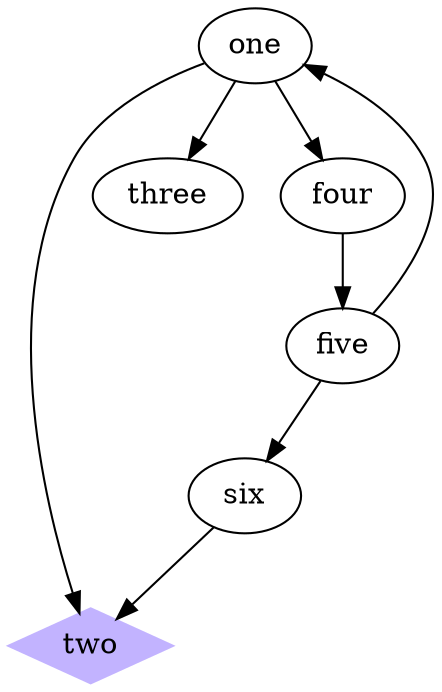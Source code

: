 digraph G {
    one -> two;
    one -> three;
    one -> four;
    four -> five -> six;
    five -> one;
    six -> two;
    two [shape=diamond,style=filled,color=".7 .3 1.0"];
}